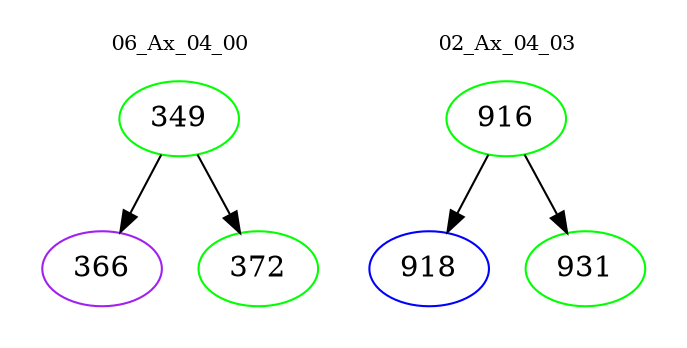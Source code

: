 digraph{
subgraph cluster_0 {
color = white
label = "06_Ax_04_00";
fontsize=10;
T0_349 [label="349", color="green"]
T0_349 -> T0_366 [color="black"]
T0_366 [label="366", color="purple"]
T0_349 -> T0_372 [color="black"]
T0_372 [label="372", color="green"]
}
subgraph cluster_1 {
color = white
label = "02_Ax_04_03";
fontsize=10;
T1_916 [label="916", color="green"]
T1_916 -> T1_918 [color="black"]
T1_918 [label="918", color="blue"]
T1_916 -> T1_931 [color="black"]
T1_931 [label="931", color="green"]
}
}
